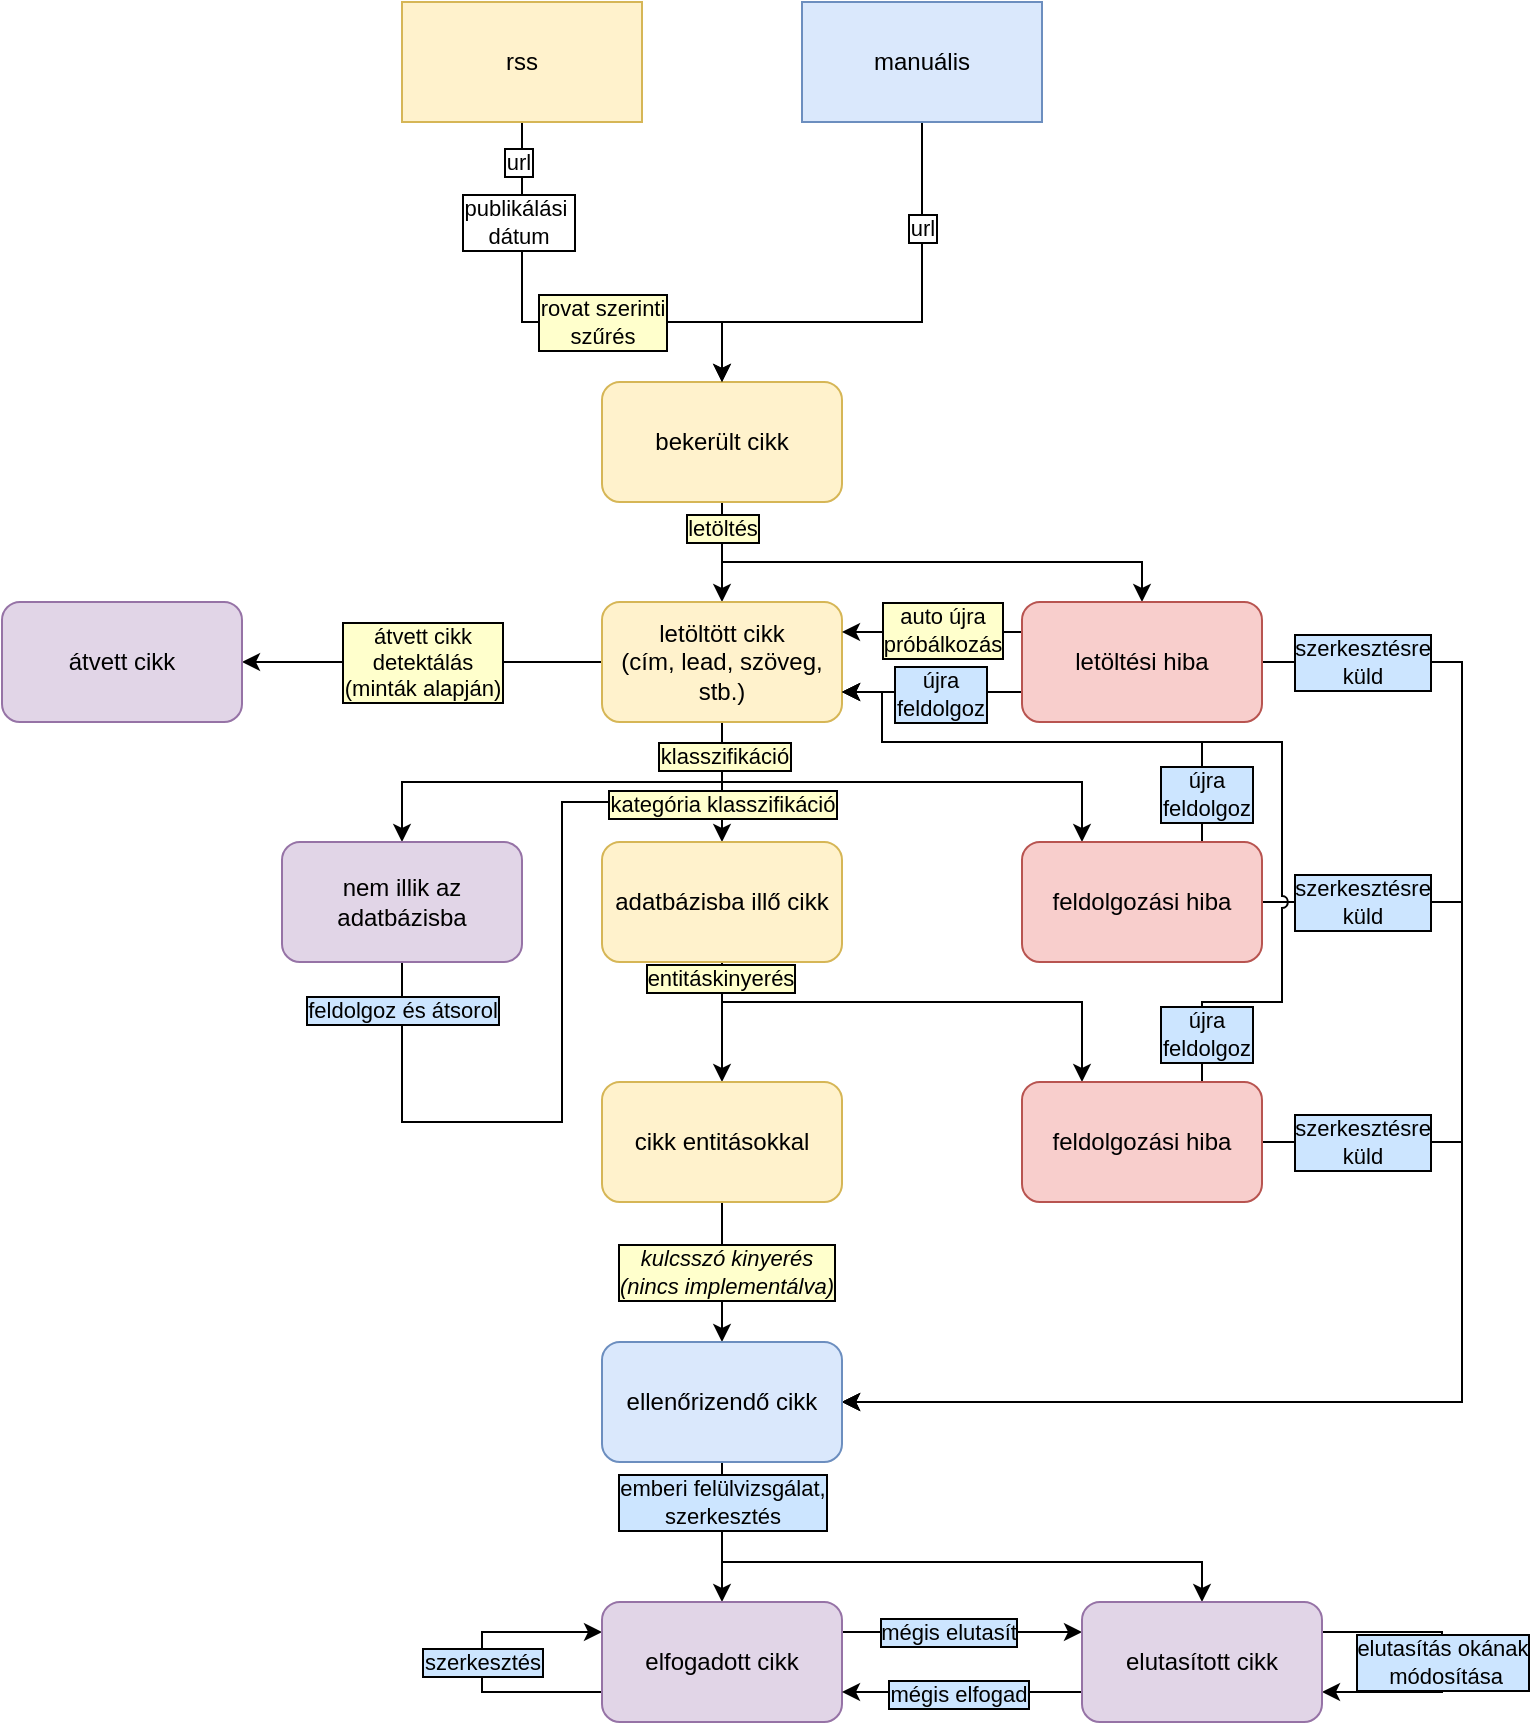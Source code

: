 <mxfile version="26.0.9">
  <diagram name="Page-1" id="P6U-UpOl8JmDVyK0xiZE">
    <mxGraphModel dx="2049" dy="1197" grid="1" gridSize="10" guides="1" tooltips="1" connect="1" arrows="1" fold="1" page="1" pageScale="1" pageWidth="850" pageHeight="1100" math="0" shadow="0">
      <root>
        <mxCell id="0" />
        <mxCell id="1" parent="0" />
        <mxCell id="78BA47QO9pNe68SXLRYz-27" style="edgeStyle=orthogonalEdgeStyle;rounded=0;orthogonalLoop=1;jettySize=auto;html=1;" parent="1" source="aG4fXOJAVxlbRDHssOx1-25" edge="1">
          <mxGeometry relative="1" as="geometry">
            <Array as="points">
              <mxPoint x="280" y="660" />
              <mxPoint x="360" y="660" />
              <mxPoint x="360" y="500" />
            </Array>
            <mxPoint x="440" y="500" as="targetPoint" />
          </mxGeometry>
        </mxCell>
        <mxCell id="78BA47QO9pNe68SXLRYz-28" value="feldolgoz és átsorol" style="edgeLabel;html=1;align=center;verticalAlign=middle;resizable=0;points=[];labelBackgroundColor=#CCE5FF;labelBorderColor=default;" parent="78BA47QO9pNe68SXLRYz-27" vertex="1" connectable="0">
          <mxGeometry x="-0.88" relative="1" as="geometry">
            <mxPoint as="offset" />
          </mxGeometry>
        </mxCell>
        <mxCell id="78BA47QO9pNe68SXLRYz-8" style="edgeStyle=orthogonalEdgeStyle;rounded=0;orthogonalLoop=1;jettySize=auto;html=1;exitX=0.5;exitY=1;exitDx=0;exitDy=0;entryX=0.5;entryY=0;entryDx=0;entryDy=0;" parent="1" source="78BA47QO9pNe68SXLRYz-1" target="78BA47QO9pNe68SXLRYz-7" edge="1">
          <mxGeometry relative="1" as="geometry">
            <Array as="points">
              <mxPoint x="440" y="880" />
              <mxPoint x="680" y="880" />
            </Array>
          </mxGeometry>
        </mxCell>
        <mxCell id="aG4fXOJAVxlbRDHssOx1-13" style="edgeStyle=orthogonalEdgeStyle;rounded=0;orthogonalLoop=1;jettySize=auto;html=1;entryX=0.5;entryY=0;entryDx=0;entryDy=0;" parent="1" source="aG4fXOJAVxlbRDHssOx1-1" target="aG4fXOJAVxlbRDHssOx1-2" edge="1">
          <mxGeometry relative="1" as="geometry" />
        </mxCell>
        <mxCell id="aG4fXOJAVxlbRDHssOx1-17" style="edgeStyle=orthogonalEdgeStyle;rounded=0;orthogonalLoop=1;jettySize=auto;html=1;entryX=0.5;entryY=0;entryDx=0;entryDy=0;" parent="1" source="aG4fXOJAVxlbRDHssOx1-1" target="aG4fXOJAVxlbRDHssOx1-14" edge="1">
          <mxGeometry relative="1" as="geometry">
            <Array as="points">
              <mxPoint x="440" y="380" />
              <mxPoint x="650" y="380" />
            </Array>
          </mxGeometry>
        </mxCell>
        <mxCell id="aG4fXOJAVxlbRDHssOx1-28" value="letöltés" style="edgeLabel;html=1;align=center;verticalAlign=middle;resizable=0;points=[];labelBackgroundColor=#FFFFCC;labelBorderColor=default;" parent="aG4fXOJAVxlbRDHssOx1-17" vertex="1" connectable="0">
          <mxGeometry x="-0.903" relative="1" as="geometry">
            <mxPoint as="offset" />
          </mxGeometry>
        </mxCell>
        <mxCell id="aG4fXOJAVxlbRDHssOx1-1" value="bekerült cikk" style="rounded=1;whiteSpace=wrap;html=1;fillColor=#fff2cc;strokeColor=#d6b656;" parent="1" vertex="1">
          <mxGeometry x="380" y="290" width="120" height="60" as="geometry" />
        </mxCell>
        <mxCell id="aG4fXOJAVxlbRDHssOx1-22" style="edgeStyle=orthogonalEdgeStyle;rounded=0;orthogonalLoop=1;jettySize=auto;html=1;entryX=0.5;entryY=0;entryDx=0;entryDy=0;" parent="1" source="aG4fXOJAVxlbRDHssOx1-2" target="aG4fXOJAVxlbRDHssOx1-21" edge="1">
          <mxGeometry relative="1" as="geometry" />
        </mxCell>
        <mxCell id="78BA47QO9pNe68SXLRYz-14" value="kategória klasszifikáció" style="edgeLabel;html=1;align=center;verticalAlign=middle;resizable=0;points=[];labelBackgroundColor=#FFFFCC;labelBorderColor=default;" parent="aG4fXOJAVxlbRDHssOx1-22" vertex="1" connectable="0">
          <mxGeometry x="0.359" relative="1" as="geometry">
            <mxPoint as="offset" />
          </mxGeometry>
        </mxCell>
        <mxCell id="aG4fXOJAVxlbRDHssOx1-24" style="edgeStyle=orthogonalEdgeStyle;rounded=0;orthogonalLoop=1;jettySize=auto;html=1;entryX=0.25;entryY=0;entryDx=0;entryDy=0;" parent="1" source="aG4fXOJAVxlbRDHssOx1-2" target="aG4fXOJAVxlbRDHssOx1-23" edge="1">
          <mxGeometry relative="1" as="geometry">
            <Array as="points">
              <mxPoint x="440" y="490" />
              <mxPoint x="620" y="490" />
            </Array>
          </mxGeometry>
        </mxCell>
        <mxCell id="aG4fXOJAVxlbRDHssOx1-26" style="edgeStyle=orthogonalEdgeStyle;rounded=0;orthogonalLoop=1;jettySize=auto;html=1;entryX=0.5;entryY=0;entryDx=0;entryDy=0;" parent="1" source="aG4fXOJAVxlbRDHssOx1-2" target="aG4fXOJAVxlbRDHssOx1-25" edge="1">
          <mxGeometry relative="1" as="geometry">
            <Array as="points">
              <mxPoint x="440" y="490" />
              <mxPoint x="280" y="490" />
            </Array>
          </mxGeometry>
        </mxCell>
        <mxCell id="aG4fXOJAVxlbRDHssOx1-27" value="klasszifikáció" style="edgeLabel;html=1;align=center;verticalAlign=middle;resizable=0;points=[];labelBackgroundColor=#FFFFCC;labelBorderColor=default;" parent="aG4fXOJAVxlbRDHssOx1-26" vertex="1" connectable="0">
          <mxGeometry x="-0.849" y="1" relative="1" as="geometry">
            <mxPoint as="offset" />
          </mxGeometry>
        </mxCell>
        <mxCell id="78BA47QO9pNe68SXLRYz-38" style="edgeStyle=orthogonalEdgeStyle;rounded=0;orthogonalLoop=1;jettySize=auto;html=1;entryX=1;entryY=0.5;entryDx=0;entryDy=0;" parent="1" source="aG4fXOJAVxlbRDHssOx1-2" target="78BA47QO9pNe68SXLRYz-37" edge="1">
          <mxGeometry relative="1" as="geometry" />
        </mxCell>
        <mxCell id="78BA47QO9pNe68SXLRYz-39" value="átvett cikk&lt;div&gt;detektálás&lt;/div&gt;&lt;div&gt;(minták alapján)&lt;/div&gt;" style="edgeLabel;html=1;align=center;verticalAlign=middle;resizable=0;points=[];labelBackgroundColor=#FFFFCC;labelBorderColor=default;" parent="78BA47QO9pNe68SXLRYz-38" vertex="1" connectable="0">
          <mxGeometry x="0.005" relative="1" as="geometry">
            <mxPoint as="offset" />
          </mxGeometry>
        </mxCell>
        <mxCell id="aG4fXOJAVxlbRDHssOx1-2" value="letöltött cikk&lt;br&gt;(cím, lead, szöveg, stb.)" style="rounded=1;whiteSpace=wrap;html=1;fillColor=#fff2cc;strokeColor=#d6b656;" parent="1" vertex="1">
          <mxGeometry x="380" y="400" width="120" height="60" as="geometry" />
        </mxCell>
        <mxCell id="aG4fXOJAVxlbRDHssOx1-9" style="edgeStyle=orthogonalEdgeStyle;rounded=0;orthogonalLoop=1;jettySize=auto;html=1;entryX=0.5;entryY=0;entryDx=0;entryDy=0;" parent="1" source="aG4fXOJAVxlbRDHssOx1-6" target="aG4fXOJAVxlbRDHssOx1-1" edge="1">
          <mxGeometry relative="1" as="geometry">
            <Array as="points">
              <mxPoint x="340" y="260" />
              <mxPoint x="440" y="260" />
            </Array>
          </mxGeometry>
        </mxCell>
        <mxCell id="aG4fXOJAVxlbRDHssOx1-10" value="url" style="edgeLabel;html=1;align=center;verticalAlign=middle;resizable=0;points=[];labelBorderColor=default;" parent="aG4fXOJAVxlbRDHssOx1-9" vertex="1" connectable="0">
          <mxGeometry x="-0.73" y="-2" relative="1" as="geometry">
            <mxPoint y="-11" as="offset" />
          </mxGeometry>
        </mxCell>
        <mxCell id="aG4fXOJAVxlbRDHssOx1-11" value="publikálási&amp;nbsp;&lt;div&gt;dátum&lt;/div&gt;" style="edgeLabel;html=1;align=center;verticalAlign=middle;resizable=0;points=[];labelBorderColor=default;" parent="aG4fXOJAVxlbRDHssOx1-9" vertex="1" connectable="0">
          <mxGeometry x="-0.435" y="-2" relative="1" as="geometry">
            <mxPoint y="-15" as="offset" />
          </mxGeometry>
        </mxCell>
        <mxCell id="78BA47QO9pNe68SXLRYz-41" value="rovat szerinti&lt;div&gt;szűrés&lt;/div&gt;" style="edgeLabel;html=1;align=center;verticalAlign=middle;resizable=0;points=[];labelBorderColor=default;labelBackgroundColor=#FFFFCC;" parent="aG4fXOJAVxlbRDHssOx1-9" vertex="1" connectable="0">
          <mxGeometry x="-0.017" relative="1" as="geometry">
            <mxPoint x="27" as="offset" />
          </mxGeometry>
        </mxCell>
        <mxCell id="aG4fXOJAVxlbRDHssOx1-6" value="rss" style="rounded=0;whiteSpace=wrap;html=1;fillColor=#fff2cc;strokeColor=#d6b656;" parent="1" vertex="1">
          <mxGeometry x="280" y="100" width="120" height="60" as="geometry" />
        </mxCell>
        <mxCell id="aG4fXOJAVxlbRDHssOx1-8" style="edgeStyle=orthogonalEdgeStyle;rounded=0;orthogonalLoop=1;jettySize=auto;html=1;entryX=0.5;entryY=0;entryDx=0;entryDy=0;" parent="1" source="aG4fXOJAVxlbRDHssOx1-7" target="aG4fXOJAVxlbRDHssOx1-1" edge="1">
          <mxGeometry relative="1" as="geometry">
            <Array as="points">
              <mxPoint x="540" y="260" />
              <mxPoint x="440" y="260" />
            </Array>
          </mxGeometry>
        </mxCell>
        <mxCell id="aG4fXOJAVxlbRDHssOx1-12" value="url" style="edgeLabel;html=1;align=center;verticalAlign=middle;resizable=0;points=[];labelBorderColor=default;" parent="aG4fXOJAVxlbRDHssOx1-8" vertex="1" connectable="0">
          <mxGeometry x="-0.539" y="2" relative="1" as="geometry">
            <mxPoint x="-2" as="offset" />
          </mxGeometry>
        </mxCell>
        <mxCell id="aG4fXOJAVxlbRDHssOx1-7" value="manuális" style="rounded=0;whiteSpace=wrap;html=1;fillColor=#dae8fc;strokeColor=#6c8ebf;" parent="1" vertex="1">
          <mxGeometry x="480" y="100" width="120" height="60" as="geometry" />
        </mxCell>
        <mxCell id="aG4fXOJAVxlbRDHssOx1-19" style="edgeStyle=orthogonalEdgeStyle;rounded=0;orthogonalLoop=1;jettySize=auto;html=1;exitX=0;exitY=0.25;exitDx=0;exitDy=0;entryX=1;entryY=0.25;entryDx=0;entryDy=0;" parent="1" source="aG4fXOJAVxlbRDHssOx1-14" target="aG4fXOJAVxlbRDHssOx1-2" edge="1">
          <mxGeometry relative="1" as="geometry" />
        </mxCell>
        <mxCell id="78BA47QO9pNe68SXLRYz-18" value="auto újra&lt;div&gt;próbálkozás&lt;/div&gt;" style="edgeLabel;html=1;align=center;verticalAlign=middle;resizable=0;points=[];labelBackgroundColor=#FFFFCC;labelBorderColor=default;" parent="aG4fXOJAVxlbRDHssOx1-19" vertex="1" connectable="0">
          <mxGeometry x="0.093" y="-1" relative="1" as="geometry">
            <mxPoint x="9" as="offset" />
          </mxGeometry>
        </mxCell>
        <mxCell id="78BA47QO9pNe68SXLRYz-15" style="edgeStyle=orthogonalEdgeStyle;rounded=0;orthogonalLoop=1;jettySize=auto;html=1;entryX=1;entryY=0.5;entryDx=0;entryDy=0;" parent="1" source="aG4fXOJAVxlbRDHssOx1-14" target="78BA47QO9pNe68SXLRYz-1" edge="1">
          <mxGeometry relative="1" as="geometry">
            <Array as="points">
              <mxPoint x="810" y="430" />
              <mxPoint x="810" y="800" />
            </Array>
          </mxGeometry>
        </mxCell>
        <mxCell id="78BA47QO9pNe68SXLRYz-16" value="szerkesztésre&lt;div&gt;küld&lt;/div&gt;" style="edgeLabel;html=1;align=center;verticalAlign=middle;resizable=0;points=[];labelBackgroundColor=#CCE5FF;labelBorderColor=default;" parent="78BA47QO9pNe68SXLRYz-15" vertex="1" connectable="0">
          <mxGeometry x="-0.931" relative="1" as="geometry">
            <mxPoint x="23" as="offset" />
          </mxGeometry>
        </mxCell>
        <mxCell id="78BA47QO9pNe68SXLRYz-17" style="edgeStyle=orthogonalEdgeStyle;rounded=0;orthogonalLoop=1;jettySize=auto;html=1;entryX=1;entryY=0.75;entryDx=0;entryDy=0;exitX=0;exitY=0.75;exitDx=0;exitDy=0;" parent="1" source="aG4fXOJAVxlbRDHssOx1-14" target="aG4fXOJAVxlbRDHssOx1-2" edge="1">
          <mxGeometry relative="1" as="geometry" />
        </mxCell>
        <mxCell id="78BA47QO9pNe68SXLRYz-19" value="újra&lt;div&gt;feldolgoz&lt;/div&gt;" style="edgeLabel;html=1;align=center;verticalAlign=middle;resizable=0;points=[];labelBackgroundColor=#CCE5FF;labelBorderColor=default;" parent="78BA47QO9pNe68SXLRYz-17" vertex="1" connectable="0">
          <mxGeometry x="-0.093" y="1" relative="1" as="geometry">
            <mxPoint as="offset" />
          </mxGeometry>
        </mxCell>
        <mxCell id="aG4fXOJAVxlbRDHssOx1-14" value="letöltési hiba" style="rounded=1;whiteSpace=wrap;html=1;fillColor=#f8cecc;strokeColor=#b85450;" parent="1" vertex="1">
          <mxGeometry x="590" y="400" width="120" height="60" as="geometry" />
        </mxCell>
        <mxCell id="aG4fXOJAVxlbRDHssOx1-30" style="edgeStyle=orthogonalEdgeStyle;rounded=0;orthogonalLoop=1;jettySize=auto;html=1;entryX=0.5;entryY=0;entryDx=0;entryDy=0;" parent="1" source="aG4fXOJAVxlbRDHssOx1-21" target="aG4fXOJAVxlbRDHssOx1-29" edge="1">
          <mxGeometry relative="1" as="geometry" />
        </mxCell>
        <mxCell id="aG4fXOJAVxlbRDHssOx1-32" style="edgeStyle=orthogonalEdgeStyle;rounded=0;orthogonalLoop=1;jettySize=auto;html=1;entryX=0.25;entryY=0;entryDx=0;entryDy=0;" parent="1" source="aG4fXOJAVxlbRDHssOx1-21" target="aG4fXOJAVxlbRDHssOx1-31" edge="1">
          <mxGeometry relative="1" as="geometry">
            <Array as="points">
              <mxPoint x="440" y="600" />
              <mxPoint x="620" y="600" />
            </Array>
          </mxGeometry>
        </mxCell>
        <mxCell id="78BA47QO9pNe68SXLRYz-13" value="entitáskinyerés" style="edgeLabel;html=1;align=center;verticalAlign=middle;resizable=0;points=[];labelBackgroundColor=#FFFFCC;labelBorderColor=default;" parent="aG4fXOJAVxlbRDHssOx1-32" vertex="1" connectable="0">
          <mxGeometry x="-0.936" y="-1" relative="1" as="geometry">
            <mxPoint as="offset" />
          </mxGeometry>
        </mxCell>
        <mxCell id="aG4fXOJAVxlbRDHssOx1-21" value="adatbázisba illő cikk" style="rounded=1;whiteSpace=wrap;html=1;fillColor=#fff2cc;strokeColor=#d6b656;" parent="1" vertex="1">
          <mxGeometry x="380" y="520" width="120" height="60" as="geometry" />
        </mxCell>
        <mxCell id="78BA47QO9pNe68SXLRYz-29" style="edgeStyle=orthogonalEdgeStyle;rounded=0;orthogonalLoop=1;jettySize=auto;html=1;entryX=1;entryY=0.5;entryDx=0;entryDy=0;" parent="1" source="aG4fXOJAVxlbRDHssOx1-23" target="78BA47QO9pNe68SXLRYz-1" edge="1">
          <mxGeometry relative="1" as="geometry">
            <mxPoint x="810" y="550" as="targetPoint" />
            <Array as="points">
              <mxPoint x="810" y="550" />
              <mxPoint x="810" y="800" />
            </Array>
          </mxGeometry>
        </mxCell>
        <mxCell id="78BA47QO9pNe68SXLRYz-33" style="edgeStyle=orthogonalEdgeStyle;rounded=0;orthogonalLoop=1;jettySize=auto;html=1;exitX=0.75;exitY=0;exitDx=0;exitDy=0;entryX=1;entryY=0.75;entryDx=0;entryDy=0;" parent="1" source="aG4fXOJAVxlbRDHssOx1-23" target="aG4fXOJAVxlbRDHssOx1-2" edge="1">
          <mxGeometry relative="1" as="geometry">
            <mxPoint x="680.0" y="550" as="sourcePoint" />
            <mxPoint x="500" y="475" as="targetPoint" />
            <Array as="points">
              <mxPoint x="680" y="470" />
              <mxPoint x="520" y="470" />
              <mxPoint x="520" y="445" />
            </Array>
          </mxGeometry>
        </mxCell>
        <mxCell id="aG4fXOJAVxlbRDHssOx1-23" value="feldolgozási hiba" style="rounded=1;whiteSpace=wrap;html=1;fillColor=#f8cecc;strokeColor=#b85450;" parent="1" vertex="1">
          <mxGeometry x="590" y="520" width="120" height="60" as="geometry" />
        </mxCell>
        <mxCell id="aG4fXOJAVxlbRDHssOx1-25" value="nem illik az adatbázisba" style="rounded=1;whiteSpace=wrap;html=1;fillColor=#e1d5e7;strokeColor=#9673a6;" parent="1" vertex="1">
          <mxGeometry x="220" y="520" width="120" height="60" as="geometry" />
        </mxCell>
        <mxCell id="78BA47QO9pNe68SXLRYz-2" style="edgeStyle=orthogonalEdgeStyle;rounded=0;orthogonalLoop=1;jettySize=auto;html=1;entryX=0.5;entryY=0;entryDx=0;entryDy=0;" parent="1" source="aG4fXOJAVxlbRDHssOx1-29" target="78BA47QO9pNe68SXLRYz-1" edge="1">
          <mxGeometry relative="1" as="geometry" />
        </mxCell>
        <mxCell id="78BA47QO9pNe68SXLRYz-3" value="kulcsszó kinyerés&lt;div&gt;(nincs implementálva)&lt;/div&gt;" style="edgeLabel;html=1;align=center;verticalAlign=middle;resizable=0;points=[];fontStyle=2;labelBackgroundColor=#FFFFCC;labelBorderColor=default;" parent="78BA47QO9pNe68SXLRYz-2" vertex="1" connectable="0">
          <mxGeometry x="0.002" y="2" relative="1" as="geometry">
            <mxPoint as="offset" />
          </mxGeometry>
        </mxCell>
        <mxCell id="aG4fXOJAVxlbRDHssOx1-29" value="cikk entitásokkal" style="rounded=1;whiteSpace=wrap;html=1;fillColor=#fff2cc;strokeColor=#d6b656;" parent="1" vertex="1">
          <mxGeometry x="380" y="640" width="120" height="60" as="geometry" />
        </mxCell>
        <mxCell id="78BA47QO9pNe68SXLRYz-30" style="edgeStyle=orthogonalEdgeStyle;rounded=0;orthogonalLoop=1;jettySize=auto;html=1;entryX=1;entryY=0.5;entryDx=0;entryDy=0;" parent="1" source="aG4fXOJAVxlbRDHssOx1-31" target="78BA47QO9pNe68SXLRYz-1" edge="1">
          <mxGeometry relative="1" as="geometry">
            <mxPoint x="810" y="670" as="targetPoint" />
            <Array as="points">
              <mxPoint x="810" y="670" />
              <mxPoint x="810" y="800" />
            </Array>
          </mxGeometry>
        </mxCell>
        <mxCell id="78BA47QO9pNe68SXLRYz-34" style="edgeStyle=orthogonalEdgeStyle;rounded=0;orthogonalLoop=1;jettySize=auto;html=1;exitX=0.75;exitY=0;exitDx=0;exitDy=0;entryX=1;entryY=0.75;entryDx=0;entryDy=0;jumpStyle=arc;" parent="1" source="aG4fXOJAVxlbRDHssOx1-31" target="aG4fXOJAVxlbRDHssOx1-2" edge="1">
          <mxGeometry relative="1" as="geometry">
            <mxPoint x="670.0" y="640.0" as="sourcePoint" />
            <mxPoint x="490" y="445" as="targetPoint" />
            <Array as="points">
              <mxPoint x="680" y="600" />
              <mxPoint x="720" y="600" />
              <mxPoint x="720" y="470" />
              <mxPoint x="520" y="470" />
              <mxPoint x="520" y="445" />
            </Array>
          </mxGeometry>
        </mxCell>
        <mxCell id="aG4fXOJAVxlbRDHssOx1-31" value="feldolgozási hiba" style="rounded=1;whiteSpace=wrap;html=1;fillColor=#f8cecc;strokeColor=#b85450;" parent="1" vertex="1">
          <mxGeometry x="590" y="640" width="120" height="60" as="geometry" />
        </mxCell>
        <mxCell id="78BA47QO9pNe68SXLRYz-5" style="edgeStyle=orthogonalEdgeStyle;rounded=0;orthogonalLoop=1;jettySize=auto;html=1;entryX=0.5;entryY=0;entryDx=0;entryDy=0;" parent="1" source="78BA47QO9pNe68SXLRYz-1" target="78BA47QO9pNe68SXLRYz-4" edge="1">
          <mxGeometry relative="1" as="geometry" />
        </mxCell>
        <mxCell id="78BA47QO9pNe68SXLRYz-6" value="emberi felülvizsgálat,&lt;div&gt;szerkesztés&lt;/div&gt;" style="edgeLabel;html=1;align=center;verticalAlign=middle;resizable=0;points=[];labelBackgroundColor=#CCE5FF;labelBorderColor=default;" parent="78BA47QO9pNe68SXLRYz-5" vertex="1" connectable="0">
          <mxGeometry x="-0.454" y="-1" relative="1" as="geometry">
            <mxPoint x="1" y="1" as="offset" />
          </mxGeometry>
        </mxCell>
        <mxCell id="78BA47QO9pNe68SXLRYz-1" value="ellenőrizendő cikk" style="rounded=1;whiteSpace=wrap;html=1;fillColor=#dae8fc;strokeColor=#6c8ebf;" parent="1" vertex="1">
          <mxGeometry x="380" y="770" width="120" height="60" as="geometry" />
        </mxCell>
        <mxCell id="78BA47QO9pNe68SXLRYz-11" style="edgeStyle=orthogonalEdgeStyle;rounded=0;orthogonalLoop=1;jettySize=auto;html=1;entryX=0;entryY=0.25;entryDx=0;entryDy=0;exitX=1;exitY=0.25;exitDx=0;exitDy=0;" parent="1" source="78BA47QO9pNe68SXLRYz-4" target="78BA47QO9pNe68SXLRYz-7" edge="1">
          <mxGeometry relative="1" as="geometry" />
        </mxCell>
        <mxCell id="78BA47QO9pNe68SXLRYz-12" value="mégis elutasít" style="edgeLabel;html=1;align=center;verticalAlign=middle;resizable=0;points=[];labelBackgroundColor=#CCE5FF;labelBorderColor=default;" parent="78BA47QO9pNe68SXLRYz-11" vertex="1" connectable="0">
          <mxGeometry x="-0.128" relative="1" as="geometry">
            <mxPoint as="offset" />
          </mxGeometry>
        </mxCell>
        <mxCell id="78BA47QO9pNe68SXLRYz-22" style="edgeStyle=orthogonalEdgeStyle;rounded=0;orthogonalLoop=1;jettySize=auto;html=1;entryX=0;entryY=0.25;entryDx=0;entryDy=0;exitX=0;exitY=0.75;exitDx=0;exitDy=0;" parent="1" source="78BA47QO9pNe68SXLRYz-4" target="78BA47QO9pNe68SXLRYz-4" edge="1">
          <mxGeometry relative="1" as="geometry">
            <mxPoint x="370" y="910" as="targetPoint" />
            <Array as="points">
              <mxPoint x="320" y="945" />
              <mxPoint x="320" y="915" />
            </Array>
          </mxGeometry>
        </mxCell>
        <mxCell id="78BA47QO9pNe68SXLRYz-23" value="szerkesztés" style="edgeLabel;html=1;align=center;verticalAlign=middle;resizable=0;points=[];labelBackgroundColor=#CCE5FF;labelBorderColor=default;" parent="78BA47QO9pNe68SXLRYz-22" vertex="1" connectable="0">
          <mxGeometry x="0.004" relative="1" as="geometry">
            <mxPoint as="offset" />
          </mxGeometry>
        </mxCell>
        <mxCell id="78BA47QO9pNe68SXLRYz-4" value="elfogadott cikk" style="rounded=1;whiteSpace=wrap;html=1;fillColor=#e1d5e7;strokeColor=#9673a6;" parent="1" vertex="1">
          <mxGeometry x="380" y="900" width="120" height="60" as="geometry" />
        </mxCell>
        <mxCell id="78BA47QO9pNe68SXLRYz-9" style="edgeStyle=orthogonalEdgeStyle;rounded=0;orthogonalLoop=1;jettySize=auto;html=1;entryX=1;entryY=0.75;entryDx=0;entryDy=0;exitX=0;exitY=0.75;exitDx=0;exitDy=0;" parent="1" source="78BA47QO9pNe68SXLRYz-7" target="78BA47QO9pNe68SXLRYz-4" edge="1">
          <mxGeometry relative="1" as="geometry" />
        </mxCell>
        <mxCell id="78BA47QO9pNe68SXLRYz-10" value="mégis elfogad" style="edgeLabel;html=1;align=center;verticalAlign=middle;resizable=0;points=[];labelBackgroundColor=#CCE5FF;labelBorderColor=default;" parent="78BA47QO9pNe68SXLRYz-9" vertex="1" connectable="0">
          <mxGeometry x="0.039" y="1" relative="1" as="geometry">
            <mxPoint as="offset" />
          </mxGeometry>
        </mxCell>
        <mxCell id="78BA47QO9pNe68SXLRYz-24" style="edgeStyle=orthogonalEdgeStyle;rounded=0;orthogonalLoop=1;jettySize=auto;html=1;exitX=1;exitY=0.25;exitDx=0;exitDy=0;entryX=1;entryY=0.75;entryDx=0;entryDy=0;" parent="1" source="78BA47QO9pNe68SXLRYz-7" target="78BA47QO9pNe68SXLRYz-7" edge="1">
          <mxGeometry relative="1" as="geometry">
            <mxPoint x="800" y="930" as="targetPoint" />
            <Array as="points">
              <mxPoint x="800" y="915" />
              <mxPoint x="800" y="945" />
            </Array>
          </mxGeometry>
        </mxCell>
        <mxCell id="78BA47QO9pNe68SXLRYz-26" value="elutasítás okának&lt;div&gt;&amp;nbsp;módosítása&lt;/div&gt;" style="edgeLabel;html=1;align=center;verticalAlign=middle;resizable=0;points=[];labelBackgroundColor=#CCE5FF;labelBorderColor=default;" parent="78BA47QO9pNe68SXLRYz-24" vertex="1" connectable="0">
          <mxGeometry x="-0.025" relative="1" as="geometry">
            <mxPoint y="2" as="offset" />
          </mxGeometry>
        </mxCell>
        <mxCell id="78BA47QO9pNe68SXLRYz-7" value="elutasított cikk" style="rounded=1;whiteSpace=wrap;html=1;fillColor=#e1d5e7;strokeColor=#9673a6;" parent="1" vertex="1">
          <mxGeometry x="620" y="900" width="120" height="60" as="geometry" />
        </mxCell>
        <mxCell id="78BA47QO9pNe68SXLRYz-31" value="szerkesztésre&lt;div&gt;küld&lt;/div&gt;" style="edgeLabel;html=1;align=center;verticalAlign=middle;resizable=0;points=[];labelBackgroundColor=#CCE5FF;labelBorderColor=default;" parent="1" vertex="1" connectable="0">
          <mxGeometry x="759.997" y="550.003" as="geometry" />
        </mxCell>
        <mxCell id="78BA47QO9pNe68SXLRYz-32" value="szerkesztésre&lt;div&gt;küld&lt;/div&gt;" style="edgeLabel;html=1;align=center;verticalAlign=middle;resizable=0;points=[];labelBackgroundColor=#CCE5FF;labelBorderColor=default;" parent="1" vertex="1" connectable="0">
          <mxGeometry x="759.997" y="670.003" as="geometry" />
        </mxCell>
        <mxCell id="78BA47QO9pNe68SXLRYz-35" value="újra&lt;div&gt;feldolgoz&lt;/div&gt;" style="edgeLabel;html=1;align=center;verticalAlign=middle;resizable=0;points=[];labelBackgroundColor=#CCE5FF;labelBorderColor=default;" parent="1" vertex="1" connectable="0">
          <mxGeometry x="689.999" y="500" as="geometry">
            <mxPoint x="-8" y="-4" as="offset" />
          </mxGeometry>
        </mxCell>
        <mxCell id="78BA47QO9pNe68SXLRYz-36" value="újra&lt;div&gt;feldolgoz&lt;/div&gt;" style="edgeLabel;html=1;align=center;verticalAlign=middle;resizable=0;points=[];labelBackgroundColor=#CCE5FF;labelBorderColor=default;" parent="1" vertex="1" connectable="0">
          <mxGeometry x="689.999" y="620" as="geometry">
            <mxPoint x="-8" y="-4" as="offset" />
          </mxGeometry>
        </mxCell>
        <mxCell id="78BA47QO9pNe68SXLRYz-37" value="átvett cikk" style="rounded=1;whiteSpace=wrap;html=1;fillColor=#e1d5e7;strokeColor=#9673a6;" parent="1" vertex="1">
          <mxGeometry x="80" y="400" width="120" height="60" as="geometry" />
        </mxCell>
      </root>
    </mxGraphModel>
  </diagram>
</mxfile>
